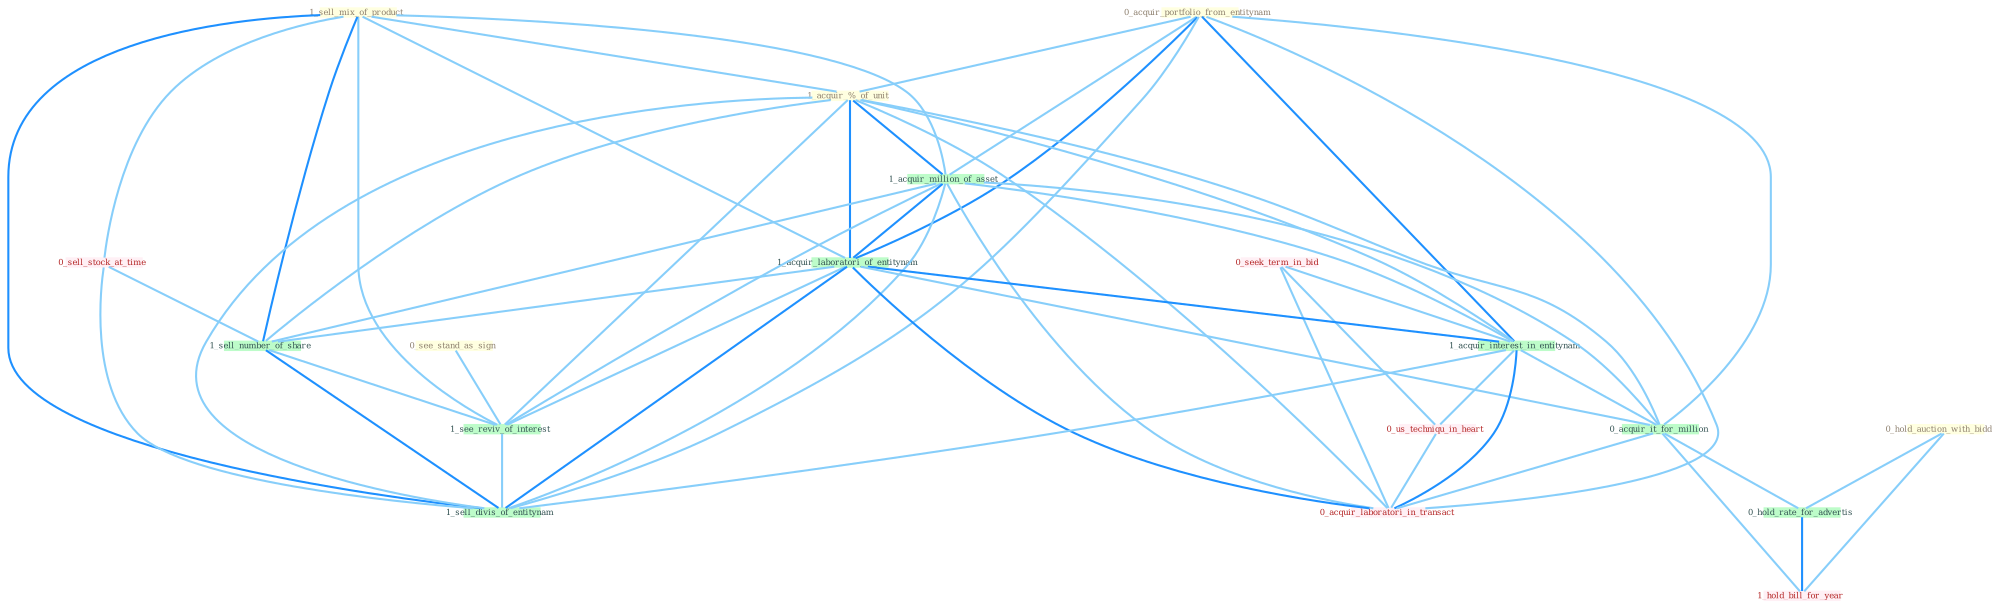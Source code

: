 Graph G{ 
    node
    [shape=polygon,style=filled,width=.5,height=.06,color="#BDFCC9",fixedsize=true,fontsize=4,
    fontcolor="#2f4f4f"];
    {node
    [color="#ffffe0", fontcolor="#8b7d6b"] "0_see_stand_as_sign " "1_sell_mix_of_product " "0_acquir_portfolio_from_entitynam " "0_hold_auction_with_bidder " "1_acquir_%_of_unit "}
{node [color="#fff0f5", fontcolor="#b22222"] "0_seek_term_in_bid " "0_us_techniqu_in_heart " "0_acquir_laboratori_in_transact " "0_sell_stock_at_time " "1_hold_bill_for_year "}
edge [color="#B0E2FF"];

	"0_see_stand_as_sign " -- "1_see_reviv_of_interest " [w="1", color="#87cefa" ];
	"1_sell_mix_of_product " -- "1_acquir_%_of_unit " [w="1", color="#87cefa" ];
	"1_sell_mix_of_product " -- "1_acquir_million_of_asset " [w="1", color="#87cefa" ];
	"1_sell_mix_of_product " -- "1_acquir_laboratori_of_entitynam " [w="1", color="#87cefa" ];
	"1_sell_mix_of_product " -- "0_sell_stock_at_time " [w="1", color="#87cefa" ];
	"1_sell_mix_of_product " -- "1_sell_number_of_share " [w="2", color="#1e90ff" , len=0.8];
	"1_sell_mix_of_product " -- "1_see_reviv_of_interest " [w="1", color="#87cefa" ];
	"1_sell_mix_of_product " -- "1_sell_divis_of_entitynam " [w="2", color="#1e90ff" , len=0.8];
	"0_acquir_portfolio_from_entitynam " -- "1_acquir_%_of_unit " [w="1", color="#87cefa" ];
	"0_acquir_portfolio_from_entitynam " -- "1_acquir_million_of_asset " [w="1", color="#87cefa" ];
	"0_acquir_portfolio_from_entitynam " -- "1_acquir_laboratori_of_entitynam " [w="2", color="#1e90ff" , len=0.8];
	"0_acquir_portfolio_from_entitynam " -- "1_acquir_interest_in_entitynam " [w="2", color="#1e90ff" , len=0.8];
	"0_acquir_portfolio_from_entitynam " -- "0_acquir_it_for_million " [w="1", color="#87cefa" ];
	"0_acquir_portfolio_from_entitynam " -- "0_acquir_laboratori_in_transact " [w="1", color="#87cefa" ];
	"0_acquir_portfolio_from_entitynam " -- "1_sell_divis_of_entitynam " [w="1", color="#87cefa" ];
	"0_hold_auction_with_bidder " -- "0_hold_rate_for_advertis " [w="1", color="#87cefa" ];
	"0_hold_auction_with_bidder " -- "1_hold_bill_for_year " [w="1", color="#87cefa" ];
	"1_acquir_%_of_unit " -- "1_acquir_million_of_asset " [w="2", color="#1e90ff" , len=0.8];
	"1_acquir_%_of_unit " -- "1_acquir_laboratori_of_entitynam " [w="2", color="#1e90ff" , len=0.8];
	"1_acquir_%_of_unit " -- "1_acquir_interest_in_entitynam " [w="1", color="#87cefa" ];
	"1_acquir_%_of_unit " -- "0_acquir_it_for_million " [w="1", color="#87cefa" ];
	"1_acquir_%_of_unit " -- "0_acquir_laboratori_in_transact " [w="1", color="#87cefa" ];
	"1_acquir_%_of_unit " -- "1_sell_number_of_share " [w="1", color="#87cefa" ];
	"1_acquir_%_of_unit " -- "1_see_reviv_of_interest " [w="1", color="#87cefa" ];
	"1_acquir_%_of_unit " -- "1_sell_divis_of_entitynam " [w="1", color="#87cefa" ];
	"1_acquir_million_of_asset " -- "1_acquir_laboratori_of_entitynam " [w="2", color="#1e90ff" , len=0.8];
	"1_acquir_million_of_asset " -- "1_acquir_interest_in_entitynam " [w="1", color="#87cefa" ];
	"1_acquir_million_of_asset " -- "0_acquir_it_for_million " [w="1", color="#87cefa" ];
	"1_acquir_million_of_asset " -- "0_acquir_laboratori_in_transact " [w="1", color="#87cefa" ];
	"1_acquir_million_of_asset " -- "1_sell_number_of_share " [w="1", color="#87cefa" ];
	"1_acquir_million_of_asset " -- "1_see_reviv_of_interest " [w="1", color="#87cefa" ];
	"1_acquir_million_of_asset " -- "1_sell_divis_of_entitynam " [w="1", color="#87cefa" ];
	"1_acquir_laboratori_of_entitynam " -- "1_acquir_interest_in_entitynam " [w="2", color="#1e90ff" , len=0.8];
	"1_acquir_laboratori_of_entitynam " -- "0_acquir_it_for_million " [w="1", color="#87cefa" ];
	"1_acquir_laboratori_of_entitynam " -- "0_acquir_laboratori_in_transact " [w="2", color="#1e90ff" , len=0.8];
	"1_acquir_laboratori_of_entitynam " -- "1_sell_number_of_share " [w="1", color="#87cefa" ];
	"1_acquir_laboratori_of_entitynam " -- "1_see_reviv_of_interest " [w="1", color="#87cefa" ];
	"1_acquir_laboratori_of_entitynam " -- "1_sell_divis_of_entitynam " [w="2", color="#1e90ff" , len=0.8];
	"0_seek_term_in_bid " -- "1_acquir_interest_in_entitynam " [w="1", color="#87cefa" ];
	"0_seek_term_in_bid " -- "0_us_techniqu_in_heart " [w="1", color="#87cefa" ];
	"0_seek_term_in_bid " -- "0_acquir_laboratori_in_transact " [w="1", color="#87cefa" ];
	"1_acquir_interest_in_entitynam " -- "0_us_techniqu_in_heart " [w="1", color="#87cefa" ];
	"1_acquir_interest_in_entitynam " -- "0_acquir_it_for_million " [w="1", color="#87cefa" ];
	"1_acquir_interest_in_entitynam " -- "0_acquir_laboratori_in_transact " [w="2", color="#1e90ff" , len=0.8];
	"1_acquir_interest_in_entitynam " -- "1_sell_divis_of_entitynam " [w="1", color="#87cefa" ];
	"0_us_techniqu_in_heart " -- "0_acquir_laboratori_in_transact " [w="1", color="#87cefa" ];
	"0_acquir_it_for_million " -- "0_hold_rate_for_advertis " [w="1", color="#87cefa" ];
	"0_acquir_it_for_million " -- "0_acquir_laboratori_in_transact " [w="1", color="#87cefa" ];
	"0_acquir_it_for_million " -- "1_hold_bill_for_year " [w="1", color="#87cefa" ];
	"0_hold_rate_for_advertis " -- "1_hold_bill_for_year " [w="2", color="#1e90ff" , len=0.8];
	"0_sell_stock_at_time " -- "1_sell_number_of_share " [w="1", color="#87cefa" ];
	"0_sell_stock_at_time " -- "1_sell_divis_of_entitynam " [w="1", color="#87cefa" ];
	"1_sell_number_of_share " -- "1_see_reviv_of_interest " [w="1", color="#87cefa" ];
	"1_sell_number_of_share " -- "1_sell_divis_of_entitynam " [w="2", color="#1e90ff" , len=0.8];
	"1_see_reviv_of_interest " -- "1_sell_divis_of_entitynam " [w="1", color="#87cefa" ];
}